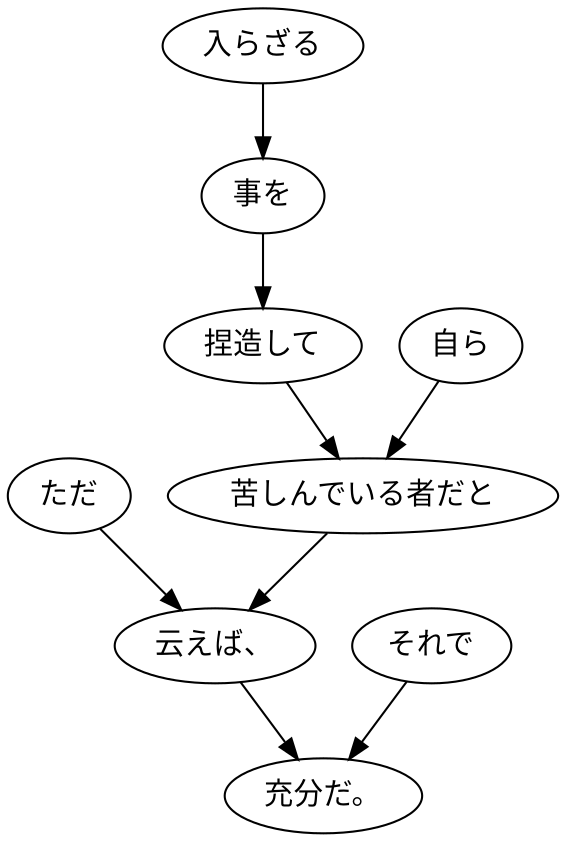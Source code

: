 digraph graph6610 {
	node0 [label="ただ"];
	node1 [label="入らざる"];
	node2 [label="事を"];
	node3 [label="捏造して"];
	node4 [label="自ら"];
	node5 [label="苦しんでいる者だと"];
	node6 [label="云えば、"];
	node7 [label="それで"];
	node8 [label="充分だ。"];
	node0 -> node6;
	node1 -> node2;
	node2 -> node3;
	node3 -> node5;
	node4 -> node5;
	node5 -> node6;
	node6 -> node8;
	node7 -> node8;
}
